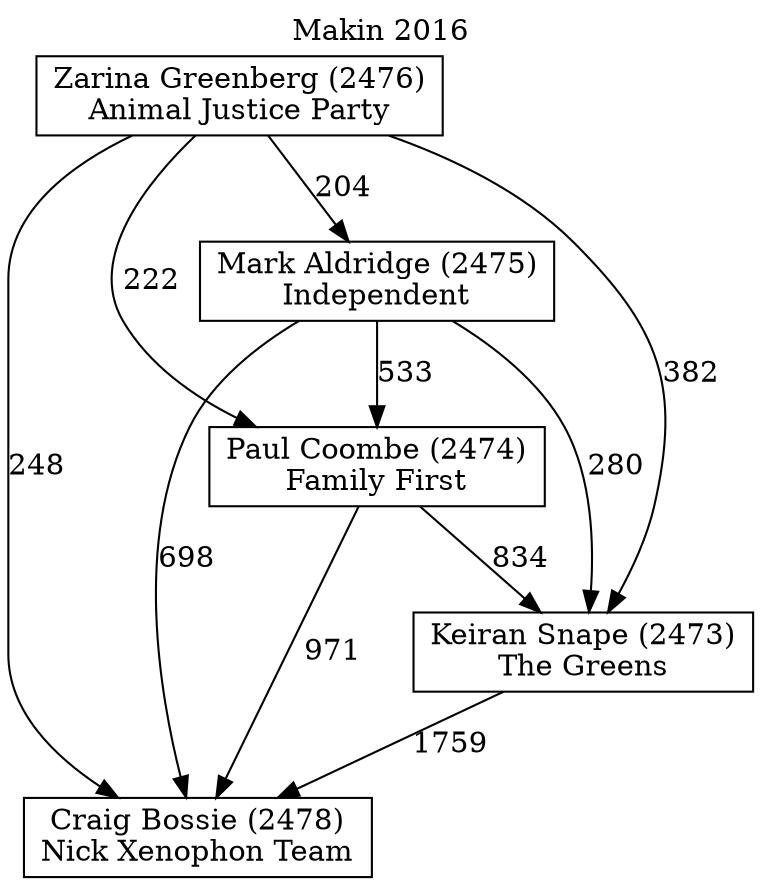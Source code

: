 // House preference flow
digraph "Craig Bossie (2478)_Makin_2016" {
	graph [label="Makin 2016" labelloc=t mclimit=10]
	node [shape=box]
	"Mark Aldridge (2475)" [label="Mark Aldridge (2475)
Independent"]
	"Zarina Greenberg (2476)" [label="Zarina Greenberg (2476)
Animal Justice Party"]
	"Keiran Snape (2473)" [label="Keiran Snape (2473)
The Greens"]
	"Craig Bossie (2478)" [label="Craig Bossie (2478)
Nick Xenophon Team"]
	"Paul Coombe (2474)" [label="Paul Coombe (2474)
Family First"]
	"Paul Coombe (2474)" -> "Craig Bossie (2478)" [label=971]
	"Mark Aldridge (2475)" -> "Craig Bossie (2478)" [label=698]
	"Keiran Snape (2473)" -> "Craig Bossie (2478)" [label=1759]
	"Zarina Greenberg (2476)" -> "Paul Coombe (2474)" [label=222]
	"Mark Aldridge (2475)" -> "Keiran Snape (2473)" [label=280]
	"Mark Aldridge (2475)" -> "Paul Coombe (2474)" [label=533]
	"Zarina Greenberg (2476)" -> "Mark Aldridge (2475)" [label=204]
	"Zarina Greenberg (2476)" -> "Craig Bossie (2478)" [label=248]
	"Zarina Greenberg (2476)" -> "Keiran Snape (2473)" [label=382]
	"Paul Coombe (2474)" -> "Keiran Snape (2473)" [label=834]
}
